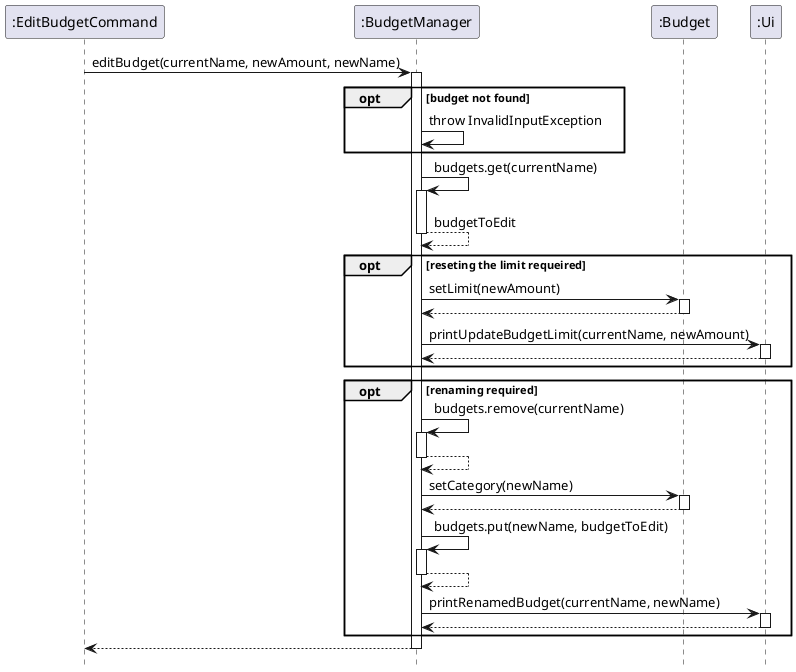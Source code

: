 @startuml
hide circle
skinparam classAttributeIconSize 0
hide footbox

participant ":EditBudgetCommand" as EBC
participant ":BudgetManager" as BM
participant ":Budget" as B
participant ":Ui" as UI

EBC -> BM: editBudget(currentName, newAmount, newName)
activate BM

opt budget not found
    BM -> BM: throw InvalidInputException
end

BM -> BM: budgets.get(currentName)
activate BM
BM-->BM: budgetToEdit
deactivate BM
opt reseting the limit requeired
  BM -> B: setLimit(newAmount)
  activate B
  B --> BM
  deactivate B

BM -> UI: printUpdateBudgetLimit(currentName, newAmount)
activate UI
UI --> BM
deactivate UI
end

opt renaming required
    BM -> BM: budgets.remove(currentName)
    activate BM
    BM --> BM
    deactivate BM

    BM -> B: setCategory(newName)
    activate B
    B --> BM
    deactivate B

    BM -> BM: budgets.put(newName, budgetToEdit)
    activate BM
    BM --> BM
    deactivate BM

    BM -> UI: printRenamedBudget(currentName, newName)
    activate UI
    UI --> BM
    deactivate UI
end

BM --> EBC
deactivate BM
@enduml